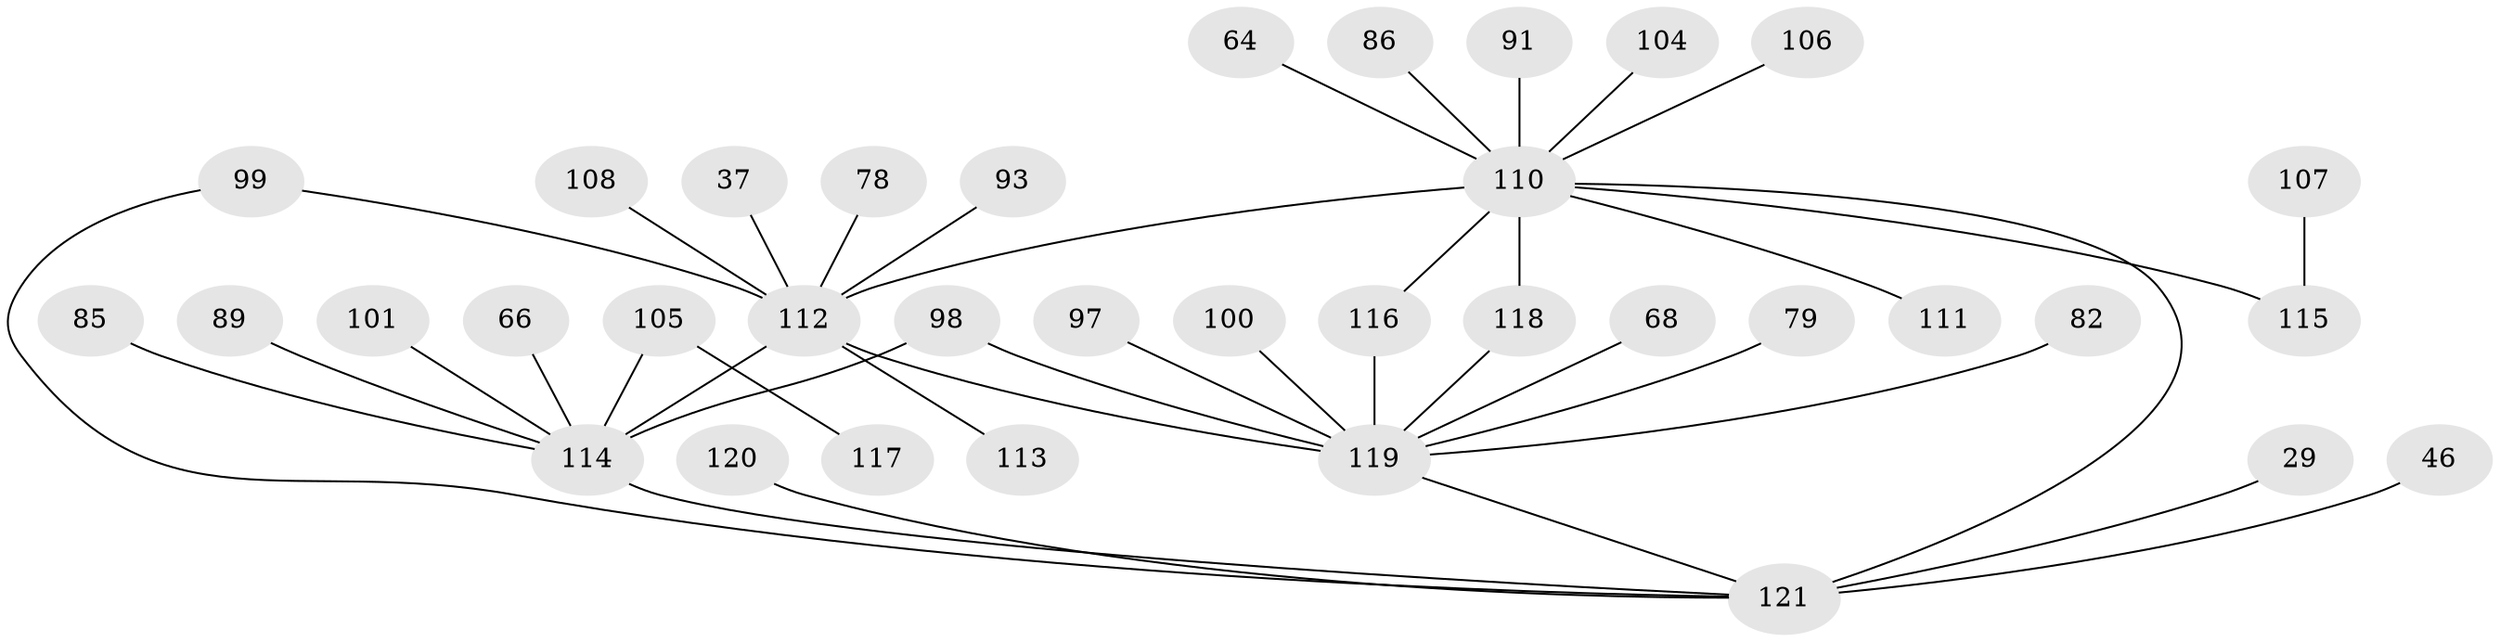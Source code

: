 // original degree distribution, {4: 0.09090909090909091, 7: 0.01652892561983471, 5: 0.05785123966942149, 3: 0.1487603305785124, 2: 0.2892561983471074, 6: 0.008264462809917356, 1: 0.3884297520661157}
// Generated by graph-tools (version 1.1) at 2025/45/03/04/25 21:45:44]
// undirected, 36 vertices, 41 edges
graph export_dot {
graph [start="1"]
  node [color=gray90,style=filled];
  29;
  37;
  46 [super="+15"];
  64 [super="+25+27"];
  66;
  68;
  78;
  79;
  82;
  85;
  86 [super="+56+74"];
  89;
  91;
  93 [super="+69"];
  97;
  98 [super="+43"];
  99 [super="+51+71"];
  100;
  101;
  104 [super="+72+94"];
  105 [super="+60+102+70"];
  106;
  107;
  108;
  110 [super="+9+81+90"];
  111;
  112 [super="+50+61+103"];
  113;
  114 [super="+21+47+80"];
  115 [super="+87"];
  116 [super="+65+95"];
  117;
  118 [super="+83+109"];
  119 [super="+96+40+62"];
  120 [super="+84"];
  121 [super="+19"];
  29 -- 121;
  37 -- 112;
  46 -- 121;
  64 -- 110;
  66 -- 114;
  68 -- 119;
  78 -- 112;
  79 -- 119;
  82 -- 119;
  85 -- 114;
  86 -- 110;
  89 -- 114;
  91 -- 110;
  93 -- 112;
  97 -- 119;
  98 -- 114;
  98 -- 119;
  99 -- 112;
  99 -- 121;
  100 -- 119;
  101 -- 114;
  104 -- 110;
  105 -- 114;
  105 -- 117;
  106 -- 110;
  107 -- 115;
  108 -- 112;
  110 -- 116;
  110 -- 112 [weight=4];
  110 -- 121 [weight=3];
  110 -- 111;
  110 -- 115;
  110 -- 118;
  112 -- 113;
  112 -- 119 [weight=3];
  112 -- 114 [weight=2];
  114 -- 121;
  116 -- 119;
  118 -- 119;
  119 -- 121 [weight=2];
  120 -- 121;
}
